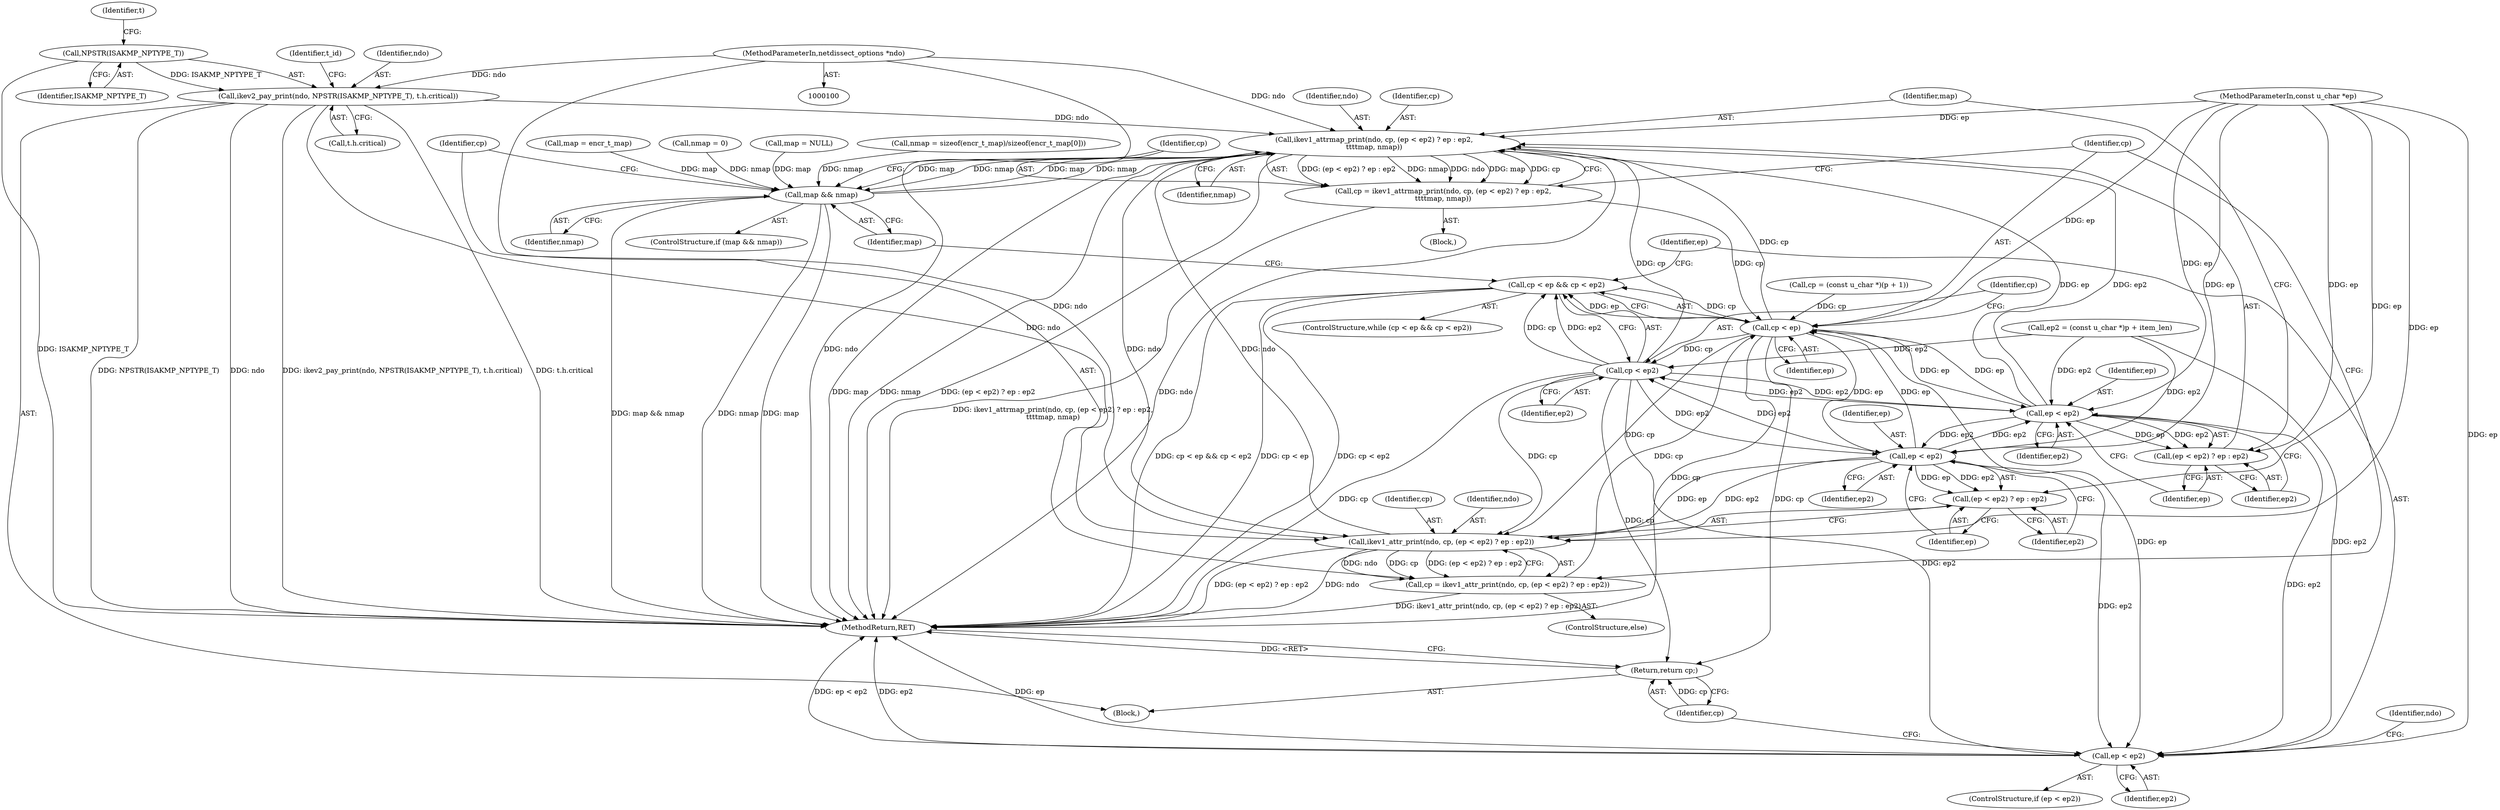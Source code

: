 digraph "0_tcpdump_e0a5a02b0fc1900a69d6c37ed0aab36fb8494e6d_3@pointer" {
"1000129" [label="(Call,ikev2_pay_print(ndo, NPSTR(ISAKMP_NPTYPE_T), t.h.critical))"];
"1000101" [label="(MethodParameterIn,netdissect_options *ndo)"];
"1000131" [label="(Call,NPSTR(ISAKMP_NPTYPE_T))"];
"1000270" [label="(Call,ikev1_attrmap_print(ndo, cp, (ep < ep2) ? ep : ep2,\n\t\t\t\tmap, nmap))"];
"1000264" [label="(Call,map && nmap)"];
"1000268" [label="(Call,cp = ikev1_attrmap_print(ndo, cp, (ep < ep2) ? ep : ep2,\n\t\t\t\tmap, nmap))"];
"1000256" [label="(Call,cp < ep)"];
"1000255" [label="(Call,cp < ep && cp < ep2)"];
"1000259" [label="(Call,cp < ep2)"];
"1000274" [label="(Call,ep < ep2)"];
"1000273" [label="(Call,(ep < ep2) ? ep : ep2)"];
"1000288" [label="(Call,ep < ep2)"];
"1000284" [label="(Call,ikev1_attr_print(ndo, cp, (ep < ep2) ? ep : ep2))"];
"1000282" [label="(Call,cp = ikev1_attr_print(ndo, cp, (ep < ep2) ? ep : ep2))"];
"1000287" [label="(Call,(ep < ep2) ? ep : ep2)"];
"1000294" [label="(Call,ep < ep2)"];
"1000301" [label="(Return,return cp;)"];
"1000281" [label="(ControlStructure,else)"];
"1000258" [label="(Identifier,ep)"];
"1000292" [label="(Identifier,ep2)"];
"1000273" [label="(Call,(ep < ep2) ? ep : ep2)"];
"1000282" [label="(Call,cp = ikev1_attr_print(ndo, cp, (ep < ep2) ? ep : ep2))"];
"1000254" [label="(ControlStructure,while (cp < ep && cp < ep2))"];
"1000263" [label="(ControlStructure,if (map && nmap))"];
"1000269" [label="(Identifier,cp)"];
"1000240" [label="(Call,cp = (const u_char *)(p + 1))"];
"1000301" [label="(Return,return cp;)"];
"1000144" [label="(Call,map = NULL)"];
"1000255" [label="(Call,cp < ep && cp < ep2)"];
"1000129" [label="(Call,ikev2_pay_print(ndo, NPSTR(ISAKMP_NPTYPE_T), t.h.critical))"];
"1000266" [label="(Identifier,nmap)"];
"1000286" [label="(Identifier,cp)"];
"1000291" [label="(Identifier,ep)"];
"1000285" [label="(Identifier,ndo)"];
"1000101" [label="(MethodParameterIn,netdissect_options *ndo)"];
"1000272" [label="(Identifier,cp)"];
"1000105" [label="(MethodParameterIn,const u_char *ep)"];
"1000261" [label="(Identifier,ep2)"];
"1000295" [label="(Identifier,ep)"];
"1000289" [label="(Identifier,ep)"];
"1000257" [label="(Identifier,cp)"];
"1000302" [label="(Identifier,cp)"];
"1000293" [label="(ControlStructure,if (ep < ep2))"];
"1000133" [label="(Call,t.h.critical)"];
"1000270" [label="(Call,ikev1_attrmap_print(ndo, cp, (ep < ep2) ? ep : ep2,\n\t\t\t\tmap, nmap))"];
"1000274" [label="(Call,ep < ep2)"];
"1000299" [label="(Identifier,ndo)"];
"1000276" [label="(Identifier,ep2)"];
"1000135" [label="(Identifier,t)"];
"1000283" [label="(Identifier,cp)"];
"1000287" [label="(Call,(ep < ep2) ? ep : ep2)"];
"1000271" [label="(Identifier,ndo)"];
"1000294" [label="(Call,ep < ep2)"];
"1000264" [label="(Call,map && nmap)"];
"1000290" [label="(Identifier,ep2)"];
"1000275" [label="(Identifier,ep)"];
"1000278" [label="(Identifier,ep2)"];
"1000164" [label="(Call,nmap = sizeof(encr_t_map)/sizeof(encr_t_map[0]))"];
"1000256" [label="(Call,cp < ep)"];
"1000267" [label="(Block,)"];
"1000247" [label="(Call,ep2 = (const u_char *)p + item_len)"];
"1000259" [label="(Call,cp < ep2)"];
"1000161" [label="(Call,map = encr_t_map)"];
"1000139" [label="(Identifier,t_id)"];
"1000106" [label="(Block,)"];
"1000288" [label="(Call,ep < ep2)"];
"1000279" [label="(Identifier,map)"];
"1000268" [label="(Call,cp = ikev1_attrmap_print(ndo, cp, (ep < ep2) ? ep : ep2,\n\t\t\t\tmap, nmap))"];
"1000280" [label="(Identifier,nmap)"];
"1000296" [label="(Identifier,ep2)"];
"1000265" [label="(Identifier,map)"];
"1000147" [label="(Call,nmap = 0)"];
"1000132" [label="(Identifier,ISAKMP_NPTYPE_T)"];
"1000284" [label="(Call,ikev1_attr_print(ndo, cp, (ep < ep2) ? ep : ep2))"];
"1000130" [label="(Identifier,ndo)"];
"1000313" [label="(MethodReturn,RET)"];
"1000260" [label="(Identifier,cp)"];
"1000131" [label="(Call,NPSTR(ISAKMP_NPTYPE_T))"];
"1000277" [label="(Identifier,ep)"];
"1000129" -> "1000106"  [label="AST: "];
"1000129" -> "1000133"  [label="CFG: "];
"1000130" -> "1000129"  [label="AST: "];
"1000131" -> "1000129"  [label="AST: "];
"1000133" -> "1000129"  [label="AST: "];
"1000139" -> "1000129"  [label="CFG: "];
"1000129" -> "1000313"  [label="DDG: ndo"];
"1000129" -> "1000313"  [label="DDG: ikev2_pay_print(ndo, NPSTR(ISAKMP_NPTYPE_T), t.h.critical)"];
"1000129" -> "1000313"  [label="DDG: t.h.critical"];
"1000129" -> "1000313"  [label="DDG: NPSTR(ISAKMP_NPTYPE_T)"];
"1000101" -> "1000129"  [label="DDG: ndo"];
"1000131" -> "1000129"  [label="DDG: ISAKMP_NPTYPE_T"];
"1000129" -> "1000270"  [label="DDG: ndo"];
"1000129" -> "1000284"  [label="DDG: ndo"];
"1000101" -> "1000100"  [label="AST: "];
"1000101" -> "1000313"  [label="DDG: ndo"];
"1000101" -> "1000270"  [label="DDG: ndo"];
"1000101" -> "1000284"  [label="DDG: ndo"];
"1000131" -> "1000132"  [label="CFG: "];
"1000132" -> "1000131"  [label="AST: "];
"1000135" -> "1000131"  [label="CFG: "];
"1000131" -> "1000313"  [label="DDG: ISAKMP_NPTYPE_T"];
"1000270" -> "1000268"  [label="AST: "];
"1000270" -> "1000280"  [label="CFG: "];
"1000271" -> "1000270"  [label="AST: "];
"1000272" -> "1000270"  [label="AST: "];
"1000273" -> "1000270"  [label="AST: "];
"1000279" -> "1000270"  [label="AST: "];
"1000280" -> "1000270"  [label="AST: "];
"1000268" -> "1000270"  [label="CFG: "];
"1000270" -> "1000313"  [label="DDG: nmap"];
"1000270" -> "1000313"  [label="DDG: (ep < ep2) ? ep : ep2"];
"1000270" -> "1000313"  [label="DDG: ndo"];
"1000270" -> "1000313"  [label="DDG: map"];
"1000270" -> "1000264"  [label="DDG: map"];
"1000270" -> "1000264"  [label="DDG: nmap"];
"1000270" -> "1000268"  [label="DDG: (ep < ep2) ? ep : ep2"];
"1000270" -> "1000268"  [label="DDG: nmap"];
"1000270" -> "1000268"  [label="DDG: ndo"];
"1000270" -> "1000268"  [label="DDG: map"];
"1000270" -> "1000268"  [label="DDG: cp"];
"1000284" -> "1000270"  [label="DDG: ndo"];
"1000259" -> "1000270"  [label="DDG: cp"];
"1000256" -> "1000270"  [label="DDG: cp"];
"1000274" -> "1000270"  [label="DDG: ep"];
"1000274" -> "1000270"  [label="DDG: ep2"];
"1000105" -> "1000270"  [label="DDG: ep"];
"1000264" -> "1000270"  [label="DDG: map"];
"1000264" -> "1000270"  [label="DDG: nmap"];
"1000270" -> "1000284"  [label="DDG: ndo"];
"1000264" -> "1000263"  [label="AST: "];
"1000264" -> "1000265"  [label="CFG: "];
"1000264" -> "1000266"  [label="CFG: "];
"1000265" -> "1000264"  [label="AST: "];
"1000266" -> "1000264"  [label="AST: "];
"1000269" -> "1000264"  [label="CFG: "];
"1000283" -> "1000264"  [label="CFG: "];
"1000264" -> "1000313"  [label="DDG: map"];
"1000264" -> "1000313"  [label="DDG: map && nmap"];
"1000264" -> "1000313"  [label="DDG: nmap"];
"1000144" -> "1000264"  [label="DDG: map"];
"1000161" -> "1000264"  [label="DDG: map"];
"1000147" -> "1000264"  [label="DDG: nmap"];
"1000164" -> "1000264"  [label="DDG: nmap"];
"1000268" -> "1000267"  [label="AST: "];
"1000269" -> "1000268"  [label="AST: "];
"1000257" -> "1000268"  [label="CFG: "];
"1000268" -> "1000313"  [label="DDG: ikev1_attrmap_print(ndo, cp, (ep < ep2) ? ep : ep2,\n\t\t\t\tmap, nmap)"];
"1000268" -> "1000256"  [label="DDG: cp"];
"1000256" -> "1000255"  [label="AST: "];
"1000256" -> "1000258"  [label="CFG: "];
"1000257" -> "1000256"  [label="AST: "];
"1000258" -> "1000256"  [label="AST: "];
"1000260" -> "1000256"  [label="CFG: "];
"1000255" -> "1000256"  [label="CFG: "];
"1000256" -> "1000313"  [label="DDG: cp"];
"1000256" -> "1000255"  [label="DDG: cp"];
"1000256" -> "1000255"  [label="DDG: ep"];
"1000282" -> "1000256"  [label="DDG: cp"];
"1000240" -> "1000256"  [label="DDG: cp"];
"1000105" -> "1000256"  [label="DDG: ep"];
"1000288" -> "1000256"  [label="DDG: ep"];
"1000274" -> "1000256"  [label="DDG: ep"];
"1000256" -> "1000259"  [label="DDG: cp"];
"1000256" -> "1000274"  [label="DDG: ep"];
"1000256" -> "1000284"  [label="DDG: cp"];
"1000256" -> "1000288"  [label="DDG: ep"];
"1000256" -> "1000294"  [label="DDG: ep"];
"1000256" -> "1000301"  [label="DDG: cp"];
"1000255" -> "1000254"  [label="AST: "];
"1000255" -> "1000259"  [label="CFG: "];
"1000259" -> "1000255"  [label="AST: "];
"1000265" -> "1000255"  [label="CFG: "];
"1000295" -> "1000255"  [label="CFG: "];
"1000255" -> "1000313"  [label="DDG: cp < ep2"];
"1000255" -> "1000313"  [label="DDG: cp < ep && cp < ep2"];
"1000255" -> "1000313"  [label="DDG: cp < ep"];
"1000259" -> "1000255"  [label="DDG: cp"];
"1000259" -> "1000255"  [label="DDG: ep2"];
"1000259" -> "1000261"  [label="CFG: "];
"1000260" -> "1000259"  [label="AST: "];
"1000261" -> "1000259"  [label="AST: "];
"1000259" -> "1000313"  [label="DDG: cp"];
"1000247" -> "1000259"  [label="DDG: ep2"];
"1000288" -> "1000259"  [label="DDG: ep2"];
"1000274" -> "1000259"  [label="DDG: ep2"];
"1000259" -> "1000274"  [label="DDG: ep2"];
"1000259" -> "1000284"  [label="DDG: cp"];
"1000259" -> "1000288"  [label="DDG: ep2"];
"1000259" -> "1000294"  [label="DDG: ep2"];
"1000259" -> "1000301"  [label="DDG: cp"];
"1000274" -> "1000273"  [label="AST: "];
"1000274" -> "1000276"  [label="CFG: "];
"1000275" -> "1000274"  [label="AST: "];
"1000276" -> "1000274"  [label="AST: "];
"1000277" -> "1000274"  [label="CFG: "];
"1000278" -> "1000274"  [label="CFG: "];
"1000105" -> "1000274"  [label="DDG: ep"];
"1000247" -> "1000274"  [label="DDG: ep2"];
"1000288" -> "1000274"  [label="DDG: ep2"];
"1000274" -> "1000273"  [label="DDG: ep"];
"1000274" -> "1000273"  [label="DDG: ep2"];
"1000274" -> "1000288"  [label="DDG: ep2"];
"1000274" -> "1000294"  [label="DDG: ep2"];
"1000273" -> "1000277"  [label="CFG: "];
"1000273" -> "1000278"  [label="CFG: "];
"1000277" -> "1000273"  [label="AST: "];
"1000278" -> "1000273"  [label="AST: "];
"1000279" -> "1000273"  [label="CFG: "];
"1000105" -> "1000273"  [label="DDG: ep"];
"1000288" -> "1000287"  [label="AST: "];
"1000288" -> "1000290"  [label="CFG: "];
"1000289" -> "1000288"  [label="AST: "];
"1000290" -> "1000288"  [label="AST: "];
"1000291" -> "1000288"  [label="CFG: "];
"1000292" -> "1000288"  [label="CFG: "];
"1000288" -> "1000284"  [label="DDG: ep"];
"1000288" -> "1000284"  [label="DDG: ep2"];
"1000105" -> "1000288"  [label="DDG: ep"];
"1000247" -> "1000288"  [label="DDG: ep2"];
"1000288" -> "1000287"  [label="DDG: ep"];
"1000288" -> "1000287"  [label="DDG: ep2"];
"1000288" -> "1000294"  [label="DDG: ep2"];
"1000284" -> "1000282"  [label="AST: "];
"1000284" -> "1000287"  [label="CFG: "];
"1000285" -> "1000284"  [label="AST: "];
"1000286" -> "1000284"  [label="AST: "];
"1000287" -> "1000284"  [label="AST: "];
"1000282" -> "1000284"  [label="CFG: "];
"1000284" -> "1000313"  [label="DDG: ndo"];
"1000284" -> "1000313"  [label="DDG: (ep < ep2) ? ep : ep2"];
"1000284" -> "1000282"  [label="DDG: ndo"];
"1000284" -> "1000282"  [label="DDG: cp"];
"1000284" -> "1000282"  [label="DDG: (ep < ep2) ? ep : ep2"];
"1000105" -> "1000284"  [label="DDG: ep"];
"1000282" -> "1000281"  [label="AST: "];
"1000283" -> "1000282"  [label="AST: "];
"1000257" -> "1000282"  [label="CFG: "];
"1000282" -> "1000313"  [label="DDG: ikev1_attr_print(ndo, cp, (ep < ep2) ? ep : ep2)"];
"1000287" -> "1000291"  [label="CFG: "];
"1000287" -> "1000292"  [label="CFG: "];
"1000291" -> "1000287"  [label="AST: "];
"1000292" -> "1000287"  [label="AST: "];
"1000105" -> "1000287"  [label="DDG: ep"];
"1000294" -> "1000293"  [label="AST: "];
"1000294" -> "1000296"  [label="CFG: "];
"1000295" -> "1000294"  [label="AST: "];
"1000296" -> "1000294"  [label="AST: "];
"1000299" -> "1000294"  [label="CFG: "];
"1000302" -> "1000294"  [label="CFG: "];
"1000294" -> "1000313"  [label="DDG: ep < ep2"];
"1000294" -> "1000313"  [label="DDG: ep2"];
"1000294" -> "1000313"  [label="DDG: ep"];
"1000105" -> "1000294"  [label="DDG: ep"];
"1000247" -> "1000294"  [label="DDG: ep2"];
"1000301" -> "1000106"  [label="AST: "];
"1000301" -> "1000302"  [label="CFG: "];
"1000302" -> "1000301"  [label="AST: "];
"1000313" -> "1000301"  [label="CFG: "];
"1000301" -> "1000313"  [label="DDG: <RET>"];
"1000302" -> "1000301"  [label="DDG: cp"];
}
